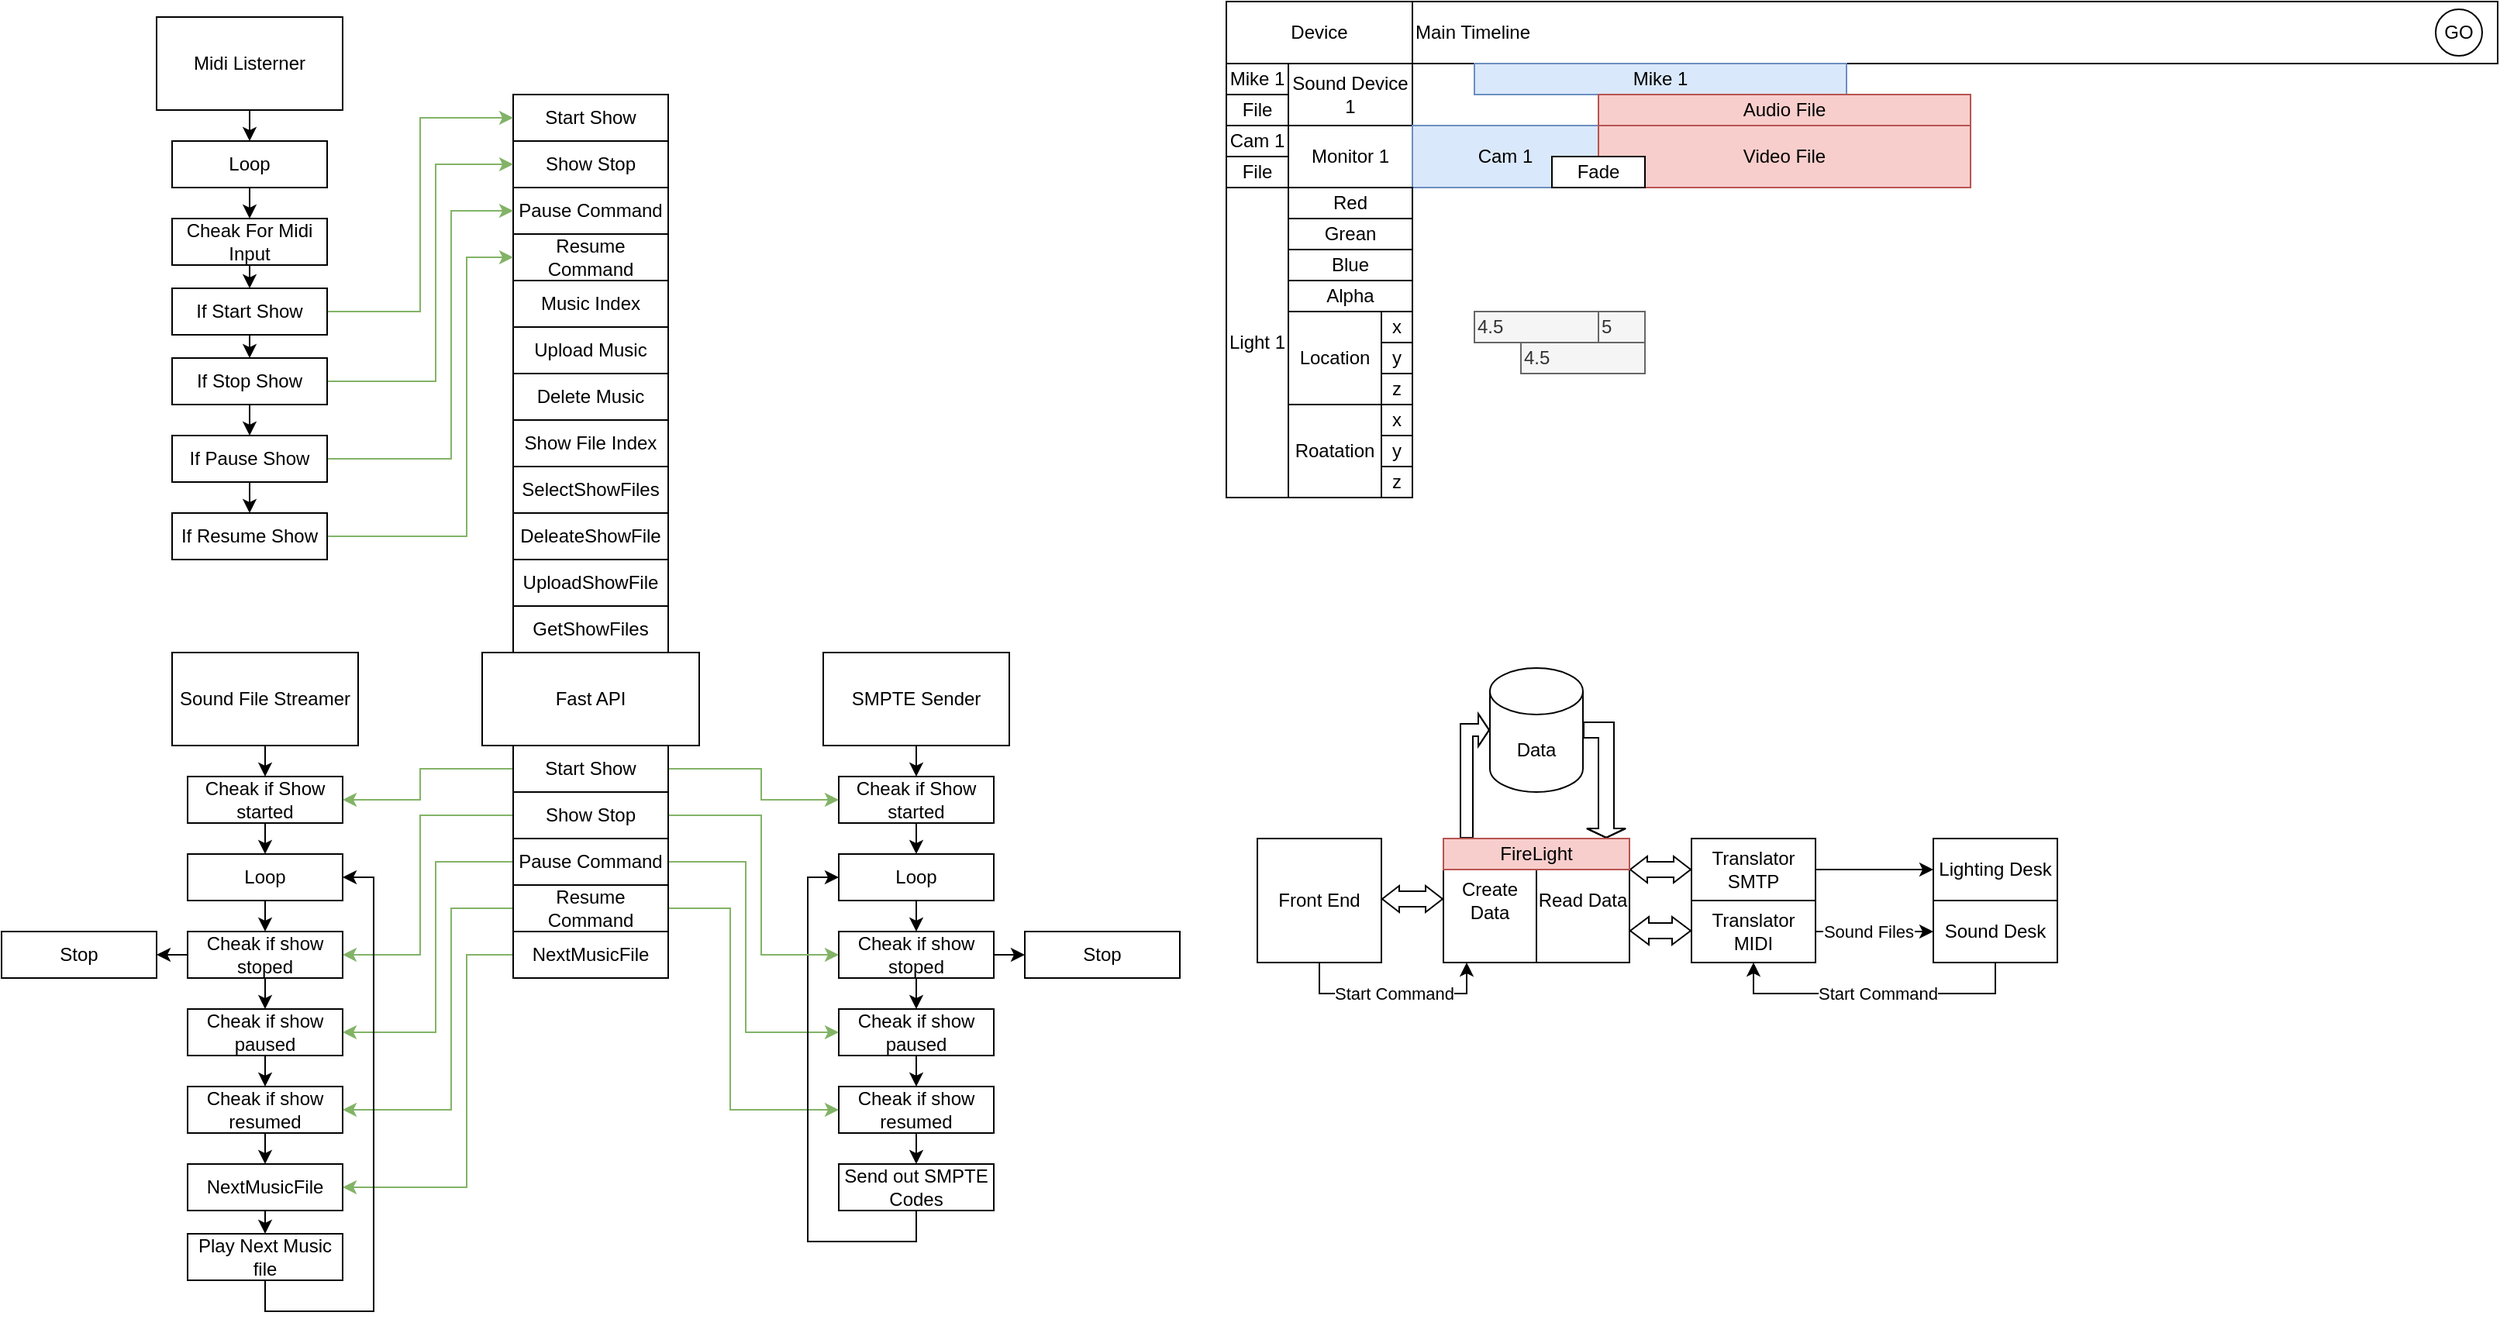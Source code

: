 <mxfile version="17.4.6" type="github">
  <diagram name="Page-1" id="9f46799a-70d6-7492-0946-bef42562c5a5">
    <mxGraphModel dx="2723" dy="999" grid="1" gridSize="10" guides="1" tooltips="1" connect="1" arrows="1" fold="1" page="1" pageScale="1" pageWidth="827" pageHeight="1169" background="none" math="0" shadow="0">
      <root>
        <mxCell id="0" />
        <mxCell id="1" parent="0" />
        <mxCell id="CXYNX2Z-e5O-b_u5d9tL-1" value="&lt;div&gt;Main Timeline&lt;br&gt;&lt;/div&gt;" style="rounded=0;whiteSpace=wrap;html=1;align=left;" parent="1" vertex="1">
          <mxGeometry x="120" width="700" height="40" as="geometry" />
        </mxCell>
        <mxCell id="CXYNX2Z-e5O-b_u5d9tL-2" value="Mike 1" style="rounded=0;whiteSpace=wrap;html=1;fillColor=#dae8fc;strokeColor=#6c8ebf;" parent="1" vertex="1">
          <mxGeometry x="160" y="40" width="240" height="20" as="geometry" />
        </mxCell>
        <mxCell id="CXYNX2Z-e5O-b_u5d9tL-3" value="&lt;div&gt;Device&lt;/div&gt;" style="rounded=0;whiteSpace=wrap;html=1;" parent="1" vertex="1">
          <mxGeometry width="120" height="40" as="geometry" />
        </mxCell>
        <mxCell id="CXYNX2Z-e5O-b_u5d9tL-4" value="Sound Device 1" style="rounded=0;whiteSpace=wrap;html=1;align=center;" parent="1" vertex="1">
          <mxGeometry x="40" y="40" width="80" height="40" as="geometry" />
        </mxCell>
        <mxCell id="CXYNX2Z-e5O-b_u5d9tL-5" value="Monitor 1" style="rounded=0;whiteSpace=wrap;html=1;align=center;" parent="1" vertex="1">
          <mxGeometry x="40" y="80" width="80" height="40" as="geometry" />
        </mxCell>
        <mxCell id="CXYNX2Z-e5O-b_u5d9tL-6" value="Cam 1" style="rounded=0;whiteSpace=wrap;html=1;fillColor=#dae8fc;strokeColor=#6c8ebf;" parent="1" vertex="1">
          <mxGeometry x="120" y="80" width="120" height="40" as="geometry" />
        </mxCell>
        <mxCell id="CXYNX2Z-e5O-b_u5d9tL-7" value="Light 1" style="rounded=0;whiteSpace=wrap;html=1;" parent="1" vertex="1">
          <mxGeometry y="120" width="40" height="200" as="geometry" />
        </mxCell>
        <mxCell id="CXYNX2Z-e5O-b_u5d9tL-8" value="&lt;div&gt;Red&lt;/div&gt;" style="rounded=0;whiteSpace=wrap;html=1;" parent="1" vertex="1">
          <mxGeometry x="40" y="120" width="80" height="20" as="geometry" />
        </mxCell>
        <mxCell id="CXYNX2Z-e5O-b_u5d9tL-9" value="Grean" style="rounded=0;whiteSpace=wrap;html=1;" parent="1" vertex="1">
          <mxGeometry x="40" y="140" width="80" height="20" as="geometry" />
        </mxCell>
        <mxCell id="CXYNX2Z-e5O-b_u5d9tL-10" value="Blue" style="rounded=0;whiteSpace=wrap;html=1;" parent="1" vertex="1">
          <mxGeometry x="40" y="160" width="80" height="20" as="geometry" />
        </mxCell>
        <mxCell id="CXYNX2Z-e5O-b_u5d9tL-11" value="Alpha" style="rounded=0;whiteSpace=wrap;html=1;" parent="1" vertex="1">
          <mxGeometry x="40" y="180" width="80" height="20" as="geometry" />
        </mxCell>
        <mxCell id="CXYNX2Z-e5O-b_u5d9tL-12" value="&lt;div&gt;x&lt;/div&gt;" style="rounded=0;whiteSpace=wrap;html=1;" parent="1" vertex="1">
          <mxGeometry x="100" y="200" width="20" height="20" as="geometry" />
        </mxCell>
        <mxCell id="CXYNX2Z-e5O-b_u5d9tL-13" value="y" style="rounded=0;whiteSpace=wrap;html=1;" parent="1" vertex="1">
          <mxGeometry x="100" y="220" width="20" height="20" as="geometry" />
        </mxCell>
        <mxCell id="CXYNX2Z-e5O-b_u5d9tL-14" value="z" style="rounded=0;whiteSpace=wrap;html=1;" parent="1" vertex="1">
          <mxGeometry x="100" y="240" width="20" height="20" as="geometry" />
        </mxCell>
        <mxCell id="CXYNX2Z-e5O-b_u5d9tL-15" value="Location" style="rounded=0;whiteSpace=wrap;html=1;" parent="1" vertex="1">
          <mxGeometry x="40" y="200" width="60" height="60" as="geometry" />
        </mxCell>
        <mxCell id="CXYNX2Z-e5O-b_u5d9tL-16" value="Roatation" style="rounded=0;whiteSpace=wrap;html=1;" parent="1" vertex="1">
          <mxGeometry x="40" y="260" width="60" height="60" as="geometry" />
        </mxCell>
        <mxCell id="CXYNX2Z-e5O-b_u5d9tL-17" value="&lt;div&gt;x&lt;/div&gt;" style="rounded=0;whiteSpace=wrap;html=1;" parent="1" vertex="1">
          <mxGeometry x="100" y="260" width="20" height="20" as="geometry" />
        </mxCell>
        <mxCell id="CXYNX2Z-e5O-b_u5d9tL-18" value="y" style="rounded=0;whiteSpace=wrap;html=1;" parent="1" vertex="1">
          <mxGeometry x="100" y="280" width="20" height="20" as="geometry" />
        </mxCell>
        <mxCell id="CXYNX2Z-e5O-b_u5d9tL-19" value="z" style="rounded=0;whiteSpace=wrap;html=1;" parent="1" vertex="1">
          <mxGeometry x="100" y="300" width="20" height="20" as="geometry" />
        </mxCell>
        <mxCell id="CXYNX2Z-e5O-b_u5d9tL-20" value="&lt;div align=&quot;left&quot;&gt;4.5&lt;/div&gt;" style="rounded=0;whiteSpace=wrap;html=1;labelBorderColor=none;align=left;fillColor=#f5f5f5;fontColor=#333333;strokeColor=#666666;" parent="1" vertex="1">
          <mxGeometry x="160" y="200" width="80" height="20" as="geometry" />
        </mxCell>
        <mxCell id="CXYNX2Z-e5O-b_u5d9tL-21" value="5" style="rounded=0;whiteSpace=wrap;html=1;labelBorderColor=none;align=left;fillColor=#f5f5f5;fontColor=#333333;strokeColor=#666666;" parent="1" vertex="1">
          <mxGeometry x="240" y="200" width="30" height="20" as="geometry" />
        </mxCell>
        <mxCell id="CXYNX2Z-e5O-b_u5d9tL-22" value="&lt;div align=&quot;left&quot;&gt;4.5&lt;/div&gt;" style="rounded=0;whiteSpace=wrap;html=1;labelBorderColor=none;align=left;fillColor=#f5f5f5;fontColor=#333333;strokeColor=#666666;" parent="1" vertex="1">
          <mxGeometry x="190" y="220" width="80" height="20" as="geometry" />
        </mxCell>
        <mxCell id="CXYNX2Z-e5O-b_u5d9tL-23" value="GO" style="ellipse;whiteSpace=wrap;html=1;aspect=fixed;labelBorderColor=none;" parent="1" vertex="1">
          <mxGeometry x="780" y="5" width="30" height="30" as="geometry" />
        </mxCell>
        <mxCell id="CXYNX2Z-e5O-b_u5d9tL-24" value="Mike 1" style="rounded=0;whiteSpace=wrap;html=1;" parent="1" vertex="1">
          <mxGeometry y="40" width="40" height="20" as="geometry" />
        </mxCell>
        <mxCell id="CXYNX2Z-e5O-b_u5d9tL-25" value="File" style="rounded=0;whiteSpace=wrap;html=1;" parent="1" vertex="1">
          <mxGeometry y="60" width="40" height="20" as="geometry" />
        </mxCell>
        <mxCell id="CXYNX2Z-e5O-b_u5d9tL-26" value="Cam 1" style="rounded=0;whiteSpace=wrap;html=1;" parent="1" vertex="1">
          <mxGeometry y="80" width="40" height="20" as="geometry" />
        </mxCell>
        <mxCell id="CXYNX2Z-e5O-b_u5d9tL-27" value="File" style="rounded=0;whiteSpace=wrap;html=1;labelBorderColor=none;" parent="1" vertex="1">
          <mxGeometry y="100" width="40" height="20" as="geometry" />
        </mxCell>
        <mxCell id="CXYNX2Z-e5O-b_u5d9tL-28" value="Video File" style="rounded=0;whiteSpace=wrap;html=1;fillColor=#f8cecc;strokeColor=#b85450;" parent="1" vertex="1">
          <mxGeometry x="240" y="80" width="240" height="40" as="geometry" />
        </mxCell>
        <mxCell id="CXYNX2Z-e5O-b_u5d9tL-29" value="Audio File" style="rounded=0;whiteSpace=wrap;html=1;fillColor=#f8cecc;strokeColor=#b85450;" parent="1" vertex="1">
          <mxGeometry x="240" y="60" width="240" height="20" as="geometry" />
        </mxCell>
        <mxCell id="CXYNX2Z-e5O-b_u5d9tL-30" value="Fade" style="rounded=0;whiteSpace=wrap;html=1;labelBorderColor=none;" parent="1" vertex="1">
          <mxGeometry x="210" y="100" width="60" height="20" as="geometry" />
        </mxCell>
        <mxCell id="CXYNX2Z-e5O-b_u5d9tL-34" value="Front End" style="rounded=0;whiteSpace=wrap;html=1;" parent="1" vertex="1">
          <mxGeometry x="20" y="540" width="80" height="80" as="geometry" />
        </mxCell>
        <mxCell id="CXYNX2Z-e5O-b_u5d9tL-35" value="Data" style="shape=cylinder3;whiteSpace=wrap;html=1;boundedLbl=1;backgroundOutline=1;size=15;" parent="1" vertex="1">
          <mxGeometry x="170" y="430" width="60" height="80" as="geometry" />
        </mxCell>
        <mxCell id="UPubosHkuK7zSJsUa524-5" style="edgeStyle=orthogonalEdgeStyle;rounded=0;orthogonalLoop=1;jettySize=auto;html=1;exitX=1;exitY=0.5;exitDx=0;exitDy=0;entryX=0;entryY=0.5;entryDx=0;entryDy=0;" edge="1" parent="1" source="CXYNX2Z-e5O-b_u5d9tL-36" target="UPubosHkuK7zSJsUa524-3">
          <mxGeometry relative="1" as="geometry" />
        </mxCell>
        <mxCell id="CXYNX2Z-e5O-b_u5d9tL-36" value="&lt;div&gt;Translator&lt;/div&gt;&lt;div&gt;SMTP&lt;br&gt;&lt;/div&gt;" style="rounded=0;whiteSpace=wrap;html=1;" parent="1" vertex="1">
          <mxGeometry x="300" y="540" width="80" height="40" as="geometry" />
        </mxCell>
        <mxCell id="CXYNX2Z-e5O-b_u5d9tL-37" value="&lt;div&gt;Translator&lt;/div&gt;&lt;div&gt;MIDI&lt;br&gt;&lt;/div&gt;" style="rounded=0;whiteSpace=wrap;html=1;" parent="1" vertex="1">
          <mxGeometry x="300" y="580" width="80" height="40" as="geometry" />
        </mxCell>
        <mxCell id="CXYNX2Z-e5O-b_u5d9tL-38" value="" style="shape=flexArrow;endArrow=classic;startArrow=classic;html=1;rounded=0;exitX=1;exitY=0.25;exitDx=0;exitDy=0;entryX=0;entryY=0.5;entryDx=0;entryDy=0;endWidth=6;endSize=3.33;startWidth=6;startSize=3.33;" parent="1" target="CXYNX2Z-e5O-b_u5d9tL-36" edge="1">
          <mxGeometry width="100" height="100" relative="1" as="geometry">
            <mxPoint x="260" y="560" as="sourcePoint" />
            <mxPoint x="290" y="620" as="targetPoint" />
          </mxGeometry>
        </mxCell>
        <mxCell id="CXYNX2Z-e5O-b_u5d9tL-39" value="" style="shape=flexArrow;endArrow=classic;startArrow=classic;html=1;rounded=0;exitX=1;exitY=0.25;exitDx=0;exitDy=0;entryX=0;entryY=0.5;entryDx=0;entryDy=0;endWidth=7;endSize=3.67;startWidth=7;startSize=3.67;" parent="1" edge="1">
          <mxGeometry width="100" height="100" relative="1" as="geometry">
            <mxPoint x="260" y="599.5" as="sourcePoint" />
            <mxPoint x="300" y="599.5" as="targetPoint" />
          </mxGeometry>
        </mxCell>
        <mxCell id="CXYNX2Z-e5O-b_u5d9tL-44" value="" style="shape=flexArrow;endArrow=classic;startArrow=classic;html=1;rounded=0;exitX=1;exitY=0.25;exitDx=0;exitDy=0;entryX=0;entryY=0.5;entryDx=0;entryDy=0;endWidth=6;endSize=3.33;startWidth=6;startSize=3.33;" parent="1" edge="1">
          <mxGeometry width="100" height="100" relative="1" as="geometry">
            <mxPoint x="100" y="579" as="sourcePoint" />
            <mxPoint x="140" y="579" as="targetPoint" />
          </mxGeometry>
        </mxCell>
        <mxCell id="UPubosHkuK7zSJsUa524-3" value="Lighting Desk" style="rounded=0;whiteSpace=wrap;html=1;" vertex="1" parent="1">
          <mxGeometry x="456" y="540" width="80" height="40" as="geometry" />
        </mxCell>
        <mxCell id="UPubosHkuK7zSJsUa524-4" value="Sound Desk" style="rounded=0;whiteSpace=wrap;html=1;" vertex="1" parent="1">
          <mxGeometry x="456" y="580" width="80" height="40" as="geometry" />
        </mxCell>
        <mxCell id="UPubosHkuK7zSJsUa524-9" style="edgeStyle=orthogonalEdgeStyle;rounded=0;orthogonalLoop=1;jettySize=auto;html=1;exitX=0.5;exitY=1;exitDx=0;exitDy=0;entryX=0.5;entryY=1;entryDx=0;entryDy=0;" edge="1" parent="1" source="UPubosHkuK7zSJsUa524-4" target="CXYNX2Z-e5O-b_u5d9tL-37">
          <mxGeometry relative="1" as="geometry">
            <mxPoint x="390" y="610" as="sourcePoint" />
            <mxPoint x="450" y="610" as="targetPoint" />
          </mxGeometry>
        </mxCell>
        <mxCell id="UPubosHkuK7zSJsUa524-10" value="Start Command" style="edgeLabel;html=1;align=center;verticalAlign=middle;resizable=0;points=[];" vertex="1" connectable="0" parent="UPubosHkuK7zSJsUa524-9">
          <mxGeometry x="-0.211" y="1" relative="1" as="geometry">
            <mxPoint x="-19" y="-1" as="offset" />
          </mxGeometry>
        </mxCell>
        <mxCell id="UPubosHkuK7zSJsUa524-13" value="" style="endArrow=classic;html=1;rounded=0;exitX=0.5;exitY=1;exitDx=0;exitDy=0;entryX=0.5;entryY=1;entryDx=0;entryDy=0;" edge="1" parent="1" source="CXYNX2Z-e5O-b_u5d9tL-34">
          <mxGeometry relative="1" as="geometry">
            <mxPoint x="360" y="480" as="sourcePoint" />
            <mxPoint x="155" y="620" as="targetPoint" />
            <Array as="points">
              <mxPoint x="60" y="640" />
              <mxPoint x="155" y="640" />
            </Array>
          </mxGeometry>
        </mxCell>
        <mxCell id="UPubosHkuK7zSJsUa524-14" value="Start Command" style="edgeLabel;resizable=0;html=1;align=center;verticalAlign=middle;" connectable="0" vertex="1" parent="UPubosHkuK7zSJsUa524-13">
          <mxGeometry relative="1" as="geometry" />
        </mxCell>
        <mxCell id="UPubosHkuK7zSJsUa524-16" value="Create Data" style="rounded=0;whiteSpace=wrap;html=1;" vertex="1" parent="1">
          <mxGeometry x="140" y="540" width="60" height="80" as="geometry" />
        </mxCell>
        <mxCell id="UPubosHkuK7zSJsUa524-17" value="Read Data" style="rounded=0;whiteSpace=wrap;html=1;" vertex="1" parent="1">
          <mxGeometry x="200" y="540" width="60" height="80" as="geometry" />
        </mxCell>
        <mxCell id="UPubosHkuK7zSJsUa524-18" value="" style="shape=flexArrow;endArrow=classic;html=1;rounded=0;exitX=0.25;exitY=0;exitDx=0;exitDy=0;entryX=0;entryY=0.5;entryDx=0;entryDy=0;entryPerimeter=0;endWidth=12;endSize=2;width=8;" edge="1" parent="1" source="UPubosHkuK7zSJsUa524-16" target="CXYNX2Z-e5O-b_u5d9tL-35">
          <mxGeometry width="50" height="50" relative="1" as="geometry">
            <mxPoint x="390" y="500" as="sourcePoint" />
            <mxPoint x="440" y="450" as="targetPoint" />
            <Array as="points">
              <mxPoint x="155" y="470" />
            </Array>
          </mxGeometry>
        </mxCell>
        <mxCell id="UPubosHkuK7zSJsUa524-20" value="" style="shape=flexArrow;endArrow=classic;html=1;rounded=0;entryX=0.75;entryY=0;entryDx=0;entryDy=0;endWidth=14;endSize=1.67;width=10;exitX=1;exitY=0.5;exitDx=0;exitDy=0;exitPerimeter=0;" edge="1" parent="1" source="CXYNX2Z-e5O-b_u5d9tL-35" target="UPubosHkuK7zSJsUa524-17">
          <mxGeometry width="50" height="50" relative="1" as="geometry">
            <mxPoint x="320" y="450" as="sourcePoint" />
            <mxPoint x="180" y="480" as="targetPoint" />
            <Array as="points">
              <mxPoint x="245" y="470" />
            </Array>
          </mxGeometry>
        </mxCell>
        <mxCell id="UPubosHkuK7zSJsUa524-21" value="FireLight" style="rounded=0;whiteSpace=wrap;html=1;fillColor=#f8cecc;strokeColor=#b85450;" vertex="1" parent="1">
          <mxGeometry x="140" y="540" width="120" height="20" as="geometry" />
        </mxCell>
        <mxCell id="UPubosHkuK7zSJsUa524-23" style="edgeStyle=orthogonalEdgeStyle;rounded=0;orthogonalLoop=1;jettySize=auto;html=1;exitX=1;exitY=0.5;exitDx=0;exitDy=0;entryX=0;entryY=0.5;entryDx=0;entryDy=0;" edge="1" parent="1" source="CXYNX2Z-e5O-b_u5d9tL-37" target="UPubosHkuK7zSJsUa524-4">
          <mxGeometry relative="1" as="geometry">
            <mxPoint x="490" y="630" as="sourcePoint" />
            <mxPoint x="350" y="630" as="targetPoint" />
          </mxGeometry>
        </mxCell>
        <mxCell id="UPubosHkuK7zSJsUa524-24" value="Sound Files" style="edgeLabel;html=1;align=center;verticalAlign=middle;resizable=0;points=[];" vertex="1" connectable="0" parent="UPubosHkuK7zSJsUa524-23">
          <mxGeometry x="-0.211" y="1" relative="1" as="geometry">
            <mxPoint x="4" y="1" as="offset" />
          </mxGeometry>
        </mxCell>
        <mxCell id="UPubosHkuK7zSJsUa524-70" value="Fast API" style="rounded=0;whiteSpace=wrap;html=1;" vertex="1" parent="1">
          <mxGeometry x="-480" y="420" width="140" height="60" as="geometry" />
        </mxCell>
        <mxCell id="UPubosHkuK7zSJsUa524-80" style="edgeStyle=orthogonalEdgeStyle;rounded=0;orthogonalLoop=1;jettySize=auto;html=1;exitX=1;exitY=0.5;exitDx=0;exitDy=0;entryX=0;entryY=0.5;entryDx=0;entryDy=0;fillColor=#d5e8d4;strokeColor=#82b366;" edge="1" parent="1" source="UPubosHkuK7zSJsUa524-71" target="UPubosHkuK7zSJsUa524-79">
          <mxGeometry relative="1" as="geometry">
            <Array as="points">
              <mxPoint x="-300" y="495" />
              <mxPoint x="-300" y="515" />
            </Array>
          </mxGeometry>
        </mxCell>
        <mxCell id="UPubosHkuK7zSJsUa524-134" style="edgeStyle=orthogonalEdgeStyle;rounded=0;orthogonalLoop=1;jettySize=auto;html=1;exitX=0;exitY=0.5;exitDx=0;exitDy=0;entryX=1;entryY=0.5;entryDx=0;entryDy=0;fillColor=#d5e8d4;strokeColor=#82b366;" edge="1" parent="1" source="UPubosHkuK7zSJsUa524-71" target="UPubosHkuK7zSJsUa524-119">
          <mxGeometry relative="1" as="geometry">
            <Array as="points">
              <mxPoint x="-520" y="495" />
              <mxPoint x="-520" y="515" />
            </Array>
          </mxGeometry>
        </mxCell>
        <mxCell id="UPubosHkuK7zSJsUa524-71" value="Start Show" style="rounded=0;whiteSpace=wrap;html=1;" vertex="1" parent="1">
          <mxGeometry x="-460" y="480" width="100" height="30" as="geometry" />
        </mxCell>
        <mxCell id="UPubosHkuK7zSJsUa524-98" style="edgeStyle=orthogonalEdgeStyle;rounded=0;orthogonalLoop=1;jettySize=auto;html=1;exitX=1;exitY=0.5;exitDx=0;exitDy=0;entryX=0;entryY=0.5;entryDx=0;entryDy=0;fillColor=#d5e8d4;strokeColor=#82b366;" edge="1" parent="1" source="UPubosHkuK7zSJsUa524-72" target="UPubosHkuK7zSJsUa524-94">
          <mxGeometry relative="1" as="geometry">
            <Array as="points">
              <mxPoint x="-310" y="555" />
              <mxPoint x="-310" y="665" />
            </Array>
          </mxGeometry>
        </mxCell>
        <mxCell id="UPubosHkuK7zSJsUa524-136" style="edgeStyle=orthogonalEdgeStyle;rounded=0;orthogonalLoop=1;jettySize=auto;html=1;exitX=0;exitY=0.5;exitDx=0;exitDy=0;entryX=1;entryY=0.5;entryDx=0;entryDy=0;fillColor=#d5e8d4;strokeColor=#82b366;" edge="1" parent="1" source="UPubosHkuK7zSJsUa524-72" target="UPubosHkuK7zSJsUa524-128">
          <mxGeometry relative="1" as="geometry">
            <Array as="points">
              <mxPoint x="-510" y="555" />
              <mxPoint x="-510" y="665" />
            </Array>
          </mxGeometry>
        </mxCell>
        <mxCell id="UPubosHkuK7zSJsUa524-72" value="Pause Command" style="rounded=0;whiteSpace=wrap;html=1;" vertex="1" parent="1">
          <mxGeometry x="-460" y="540" width="100" height="30" as="geometry" />
        </mxCell>
        <mxCell id="UPubosHkuK7zSJsUa524-113" style="edgeStyle=orthogonalEdgeStyle;rounded=0;orthogonalLoop=1;jettySize=auto;html=1;exitX=1;exitY=0.5;exitDx=0;exitDy=0;entryX=0;entryY=0.5;entryDx=0;entryDy=0;fillColor=#d5e8d4;strokeColor=#82b366;" edge="1" parent="1" source="UPubosHkuK7zSJsUa524-73" target="UPubosHkuK7zSJsUa524-110">
          <mxGeometry relative="1" as="geometry">
            <Array as="points">
              <mxPoint x="-320" y="585" />
              <mxPoint x="-320" y="715" />
            </Array>
          </mxGeometry>
        </mxCell>
        <mxCell id="UPubosHkuK7zSJsUa524-137" style="edgeStyle=orthogonalEdgeStyle;rounded=0;orthogonalLoop=1;jettySize=auto;html=1;exitX=0;exitY=0.5;exitDx=0;exitDy=0;entryX=1;entryY=0.5;entryDx=0;entryDy=0;fillColor=#d5e8d4;strokeColor=#82b366;" edge="1" parent="1" source="UPubosHkuK7zSJsUa524-73" target="UPubosHkuK7zSJsUa524-131">
          <mxGeometry relative="1" as="geometry">
            <Array as="points">
              <mxPoint x="-500" y="585" />
              <mxPoint x="-500" y="715" />
            </Array>
          </mxGeometry>
        </mxCell>
        <mxCell id="UPubosHkuK7zSJsUa524-73" value="Resume Command" style="rounded=0;whiteSpace=wrap;html=1;" vertex="1" parent="1">
          <mxGeometry x="-460" y="570" width="100" height="30" as="geometry" />
        </mxCell>
        <mxCell id="UPubosHkuK7zSJsUa524-81" style="edgeStyle=orthogonalEdgeStyle;rounded=0;orthogonalLoop=1;jettySize=auto;html=1;exitX=0.5;exitY=1;exitDx=0;exitDy=0;entryX=0.5;entryY=0;entryDx=0;entryDy=0;" edge="1" parent="1" source="UPubosHkuK7zSJsUa524-75" target="UPubosHkuK7zSJsUa524-79">
          <mxGeometry relative="1" as="geometry" />
        </mxCell>
        <mxCell id="UPubosHkuK7zSJsUa524-75" value="SMPTE Sender" style="rounded=0;whiteSpace=wrap;html=1;" vertex="1" parent="1">
          <mxGeometry x="-260" y="420" width="120" height="60" as="geometry" />
        </mxCell>
        <mxCell id="UPubosHkuK7zSJsUa524-83" style="edgeStyle=orthogonalEdgeStyle;rounded=0;orthogonalLoop=1;jettySize=auto;html=1;exitX=0.5;exitY=1;exitDx=0;exitDy=0;entryX=0.5;entryY=0;entryDx=0;entryDy=0;" edge="1" parent="1" source="UPubosHkuK7zSJsUa524-79">
          <mxGeometry relative="1" as="geometry">
            <mxPoint x="-200" y="550" as="targetPoint" />
          </mxGeometry>
        </mxCell>
        <mxCell id="UPubosHkuK7zSJsUa524-79" value="Cheak if Show started" style="rounded=0;whiteSpace=wrap;html=1;" vertex="1" parent="1">
          <mxGeometry x="-250" y="500" width="100" height="30" as="geometry" />
        </mxCell>
        <mxCell id="UPubosHkuK7zSJsUa524-93" style="edgeStyle=orthogonalEdgeStyle;rounded=0;orthogonalLoop=1;jettySize=auto;html=1;exitX=0.5;exitY=1;exitDx=0;exitDy=0;entryX=0.5;entryY=0;entryDx=0;entryDy=0;" edge="1" parent="1" source="UPubosHkuK7zSJsUa524-89" target="UPubosHkuK7zSJsUa524-92">
          <mxGeometry relative="1" as="geometry" />
        </mxCell>
        <mxCell id="UPubosHkuK7zSJsUa524-89" value="Loop" style="rounded=0;whiteSpace=wrap;html=1;" vertex="1" parent="1">
          <mxGeometry x="-250" y="550" width="100" height="30" as="geometry" />
        </mxCell>
        <mxCell id="UPubosHkuK7zSJsUa524-96" style="edgeStyle=orthogonalEdgeStyle;rounded=0;orthogonalLoop=1;jettySize=auto;html=1;exitX=0.5;exitY=1;exitDx=0;exitDy=0;entryX=0;entryY=0.5;entryDx=0;entryDy=0;" edge="1" parent="1" source="UPubosHkuK7zSJsUa524-90" target="UPubosHkuK7zSJsUa524-89">
          <mxGeometry relative="1" as="geometry" />
        </mxCell>
        <mxCell id="UPubosHkuK7zSJsUa524-90" value="Send out SMPTE Codes" style="rounded=0;whiteSpace=wrap;html=1;" vertex="1" parent="1">
          <mxGeometry x="-250" y="750" width="100" height="30" as="geometry" />
        </mxCell>
        <mxCell id="UPubosHkuK7zSJsUa524-97" style="edgeStyle=orthogonalEdgeStyle;rounded=0;orthogonalLoop=1;jettySize=auto;html=1;exitX=0.5;exitY=1;exitDx=0;exitDy=0;entryX=0.5;entryY=0;entryDx=0;entryDy=0;" edge="1" parent="1" source="UPubosHkuK7zSJsUa524-92" target="UPubosHkuK7zSJsUa524-94">
          <mxGeometry relative="1" as="geometry" />
        </mxCell>
        <mxCell id="UPubosHkuK7zSJsUa524-109" style="edgeStyle=orthogonalEdgeStyle;rounded=0;orthogonalLoop=1;jettySize=auto;html=1;exitX=1;exitY=0.5;exitDx=0;exitDy=0;entryX=0;entryY=0.5;entryDx=0;entryDy=0;" edge="1" parent="1" source="UPubosHkuK7zSJsUa524-92" target="UPubosHkuK7zSJsUa524-108">
          <mxGeometry relative="1" as="geometry" />
        </mxCell>
        <mxCell id="UPubosHkuK7zSJsUa524-92" value="Cheak if show stoped" style="rounded=0;whiteSpace=wrap;html=1;" vertex="1" parent="1">
          <mxGeometry x="-250" y="600" width="100" height="30" as="geometry" />
        </mxCell>
        <mxCell id="UPubosHkuK7zSJsUa524-111" style="edgeStyle=orthogonalEdgeStyle;rounded=0;orthogonalLoop=1;jettySize=auto;html=1;exitX=0.5;exitY=1;exitDx=0;exitDy=0;entryX=0.5;entryY=0;entryDx=0;entryDy=0;" edge="1" parent="1" source="UPubosHkuK7zSJsUa524-94" target="UPubosHkuK7zSJsUa524-110">
          <mxGeometry relative="1" as="geometry" />
        </mxCell>
        <mxCell id="UPubosHkuK7zSJsUa524-94" value="Cheak if show paused" style="rounded=0;whiteSpace=wrap;html=1;" vertex="1" parent="1">
          <mxGeometry x="-250" y="650" width="100" height="30" as="geometry" />
        </mxCell>
        <mxCell id="UPubosHkuK7zSJsUa524-101" style="edgeStyle=orthogonalEdgeStyle;rounded=0;orthogonalLoop=1;jettySize=auto;html=1;exitX=1;exitY=0.5;exitDx=0;exitDy=0;entryX=0;entryY=0.5;entryDx=0;entryDy=0;fillColor=#d5e8d4;strokeColor=#82b366;" edge="1" parent="1" source="UPubosHkuK7zSJsUa524-100" target="UPubosHkuK7zSJsUa524-92">
          <mxGeometry relative="1" as="geometry">
            <Array as="points">
              <mxPoint x="-300" y="525" />
              <mxPoint x="-300" y="615" />
            </Array>
          </mxGeometry>
        </mxCell>
        <mxCell id="UPubosHkuK7zSJsUa524-135" style="edgeStyle=orthogonalEdgeStyle;rounded=0;orthogonalLoop=1;jettySize=auto;html=1;exitX=0;exitY=0.5;exitDx=0;exitDy=0;entryX=1;entryY=0.5;entryDx=0;entryDy=0;fillColor=#d5e8d4;strokeColor=#82b366;" edge="1" parent="1" source="UPubosHkuK7zSJsUa524-100" target="UPubosHkuK7zSJsUa524-126">
          <mxGeometry relative="1" as="geometry">
            <Array as="points">
              <mxPoint x="-520" y="525" />
              <mxPoint x="-520" y="615" />
            </Array>
          </mxGeometry>
        </mxCell>
        <mxCell id="UPubosHkuK7zSJsUa524-100" value="Show Stop" style="rounded=0;whiteSpace=wrap;html=1;" vertex="1" parent="1">
          <mxGeometry x="-460" y="510" width="100" height="30" as="geometry" />
        </mxCell>
        <mxCell id="UPubosHkuK7zSJsUa524-108" value="Stop" style="rounded=0;whiteSpace=wrap;html=1;" vertex="1" parent="1">
          <mxGeometry x="-130" y="600" width="100" height="30" as="geometry" />
        </mxCell>
        <mxCell id="UPubosHkuK7zSJsUa524-112" style="edgeStyle=orthogonalEdgeStyle;rounded=0;orthogonalLoop=1;jettySize=auto;html=1;exitX=0.5;exitY=1;exitDx=0;exitDy=0;entryX=0.5;entryY=0;entryDx=0;entryDy=0;" edge="1" parent="1" source="UPubosHkuK7zSJsUa524-110" target="UPubosHkuK7zSJsUa524-90">
          <mxGeometry relative="1" as="geometry" />
        </mxCell>
        <mxCell id="UPubosHkuK7zSJsUa524-110" value="Cheak if show resumed" style="rounded=0;whiteSpace=wrap;html=1;" vertex="1" parent="1">
          <mxGeometry x="-250" y="700" width="100" height="30" as="geometry" />
        </mxCell>
        <mxCell id="UPubosHkuK7zSJsUa524-141" style="edgeStyle=orthogonalEdgeStyle;rounded=0;orthogonalLoop=1;jettySize=auto;html=1;exitX=0;exitY=0.5;exitDx=0;exitDy=0;entryX=1;entryY=0.5;entryDx=0;entryDy=0;fillColor=#d5e8d4;strokeColor=#82b366;" edge="1" parent="1" source="UPubosHkuK7zSJsUa524-114" target="UPubosHkuK7zSJsUa524-138">
          <mxGeometry relative="1" as="geometry">
            <Array as="points">
              <mxPoint x="-490" y="615" />
              <mxPoint x="-490" y="765" />
            </Array>
          </mxGeometry>
        </mxCell>
        <mxCell id="UPubosHkuK7zSJsUa524-114" value="NextMusicFile" style="rounded=0;whiteSpace=wrap;html=1;" vertex="1" parent="1">
          <mxGeometry x="-460" y="600" width="100" height="30" as="geometry" />
        </mxCell>
        <mxCell id="UPubosHkuK7zSJsUa524-133" style="edgeStyle=orthogonalEdgeStyle;rounded=0;orthogonalLoop=1;jettySize=auto;html=1;exitX=0.5;exitY=1;exitDx=0;exitDy=0;entryX=0.5;entryY=0;entryDx=0;entryDy=0;" edge="1" parent="1" source="UPubosHkuK7zSJsUa524-117" target="UPubosHkuK7zSJsUa524-119">
          <mxGeometry relative="1" as="geometry" />
        </mxCell>
        <mxCell id="UPubosHkuK7zSJsUa524-117" value="Sound File Streamer" style="rounded=0;whiteSpace=wrap;html=1;" vertex="1" parent="1">
          <mxGeometry x="-680" y="420" width="120" height="60" as="geometry" />
        </mxCell>
        <mxCell id="UPubosHkuK7zSJsUa524-118" style="edgeStyle=orthogonalEdgeStyle;rounded=0;orthogonalLoop=1;jettySize=auto;html=1;exitX=0.5;exitY=1;exitDx=0;exitDy=0;entryX=0.5;entryY=0;entryDx=0;entryDy=0;" edge="1" parent="1" source="UPubosHkuK7zSJsUa524-119">
          <mxGeometry relative="1" as="geometry">
            <mxPoint x="-620" y="550" as="targetPoint" />
          </mxGeometry>
        </mxCell>
        <mxCell id="UPubosHkuK7zSJsUa524-119" value="Cheak if Show started" style="rounded=0;whiteSpace=wrap;html=1;" vertex="1" parent="1">
          <mxGeometry x="-670" y="500" width="100" height="30" as="geometry" />
        </mxCell>
        <mxCell id="UPubosHkuK7zSJsUa524-120" style="edgeStyle=orthogonalEdgeStyle;rounded=0;orthogonalLoop=1;jettySize=auto;html=1;exitX=0.5;exitY=1;exitDx=0;exitDy=0;entryX=0.5;entryY=0;entryDx=0;entryDy=0;" edge="1" parent="1" source="UPubosHkuK7zSJsUa524-121" target="UPubosHkuK7zSJsUa524-126">
          <mxGeometry relative="1" as="geometry" />
        </mxCell>
        <mxCell id="UPubosHkuK7zSJsUa524-121" value="Loop" style="rounded=0;whiteSpace=wrap;html=1;" vertex="1" parent="1">
          <mxGeometry x="-670" y="550" width="100" height="30" as="geometry" />
        </mxCell>
        <mxCell id="UPubosHkuK7zSJsUa524-124" style="edgeStyle=orthogonalEdgeStyle;rounded=0;orthogonalLoop=1;jettySize=auto;html=1;exitX=0.5;exitY=1;exitDx=0;exitDy=0;entryX=0.5;entryY=0;entryDx=0;entryDy=0;" edge="1" parent="1" source="UPubosHkuK7zSJsUa524-126" target="UPubosHkuK7zSJsUa524-128">
          <mxGeometry relative="1" as="geometry" />
        </mxCell>
        <mxCell id="UPubosHkuK7zSJsUa524-125" style="edgeStyle=orthogonalEdgeStyle;rounded=0;orthogonalLoop=1;jettySize=auto;html=1;exitX=0;exitY=0.5;exitDx=0;exitDy=0;entryX=1;entryY=0.5;entryDx=0;entryDy=0;" edge="1" parent="1" source="UPubosHkuK7zSJsUa524-126" target="UPubosHkuK7zSJsUa524-129">
          <mxGeometry relative="1" as="geometry" />
        </mxCell>
        <mxCell id="UPubosHkuK7zSJsUa524-126" value="Cheak if show stoped" style="rounded=0;whiteSpace=wrap;html=1;" vertex="1" parent="1">
          <mxGeometry x="-670" y="600" width="100" height="30" as="geometry" />
        </mxCell>
        <mxCell id="UPubosHkuK7zSJsUa524-127" style="edgeStyle=orthogonalEdgeStyle;rounded=0;orthogonalLoop=1;jettySize=auto;html=1;exitX=0.5;exitY=1;exitDx=0;exitDy=0;entryX=0.5;entryY=0;entryDx=0;entryDy=0;" edge="1" parent="1" source="UPubosHkuK7zSJsUa524-128" target="UPubosHkuK7zSJsUa524-131">
          <mxGeometry relative="1" as="geometry" />
        </mxCell>
        <mxCell id="UPubosHkuK7zSJsUa524-128" value="Cheak if show paused" style="rounded=0;whiteSpace=wrap;html=1;" vertex="1" parent="1">
          <mxGeometry x="-670" y="650" width="100" height="30" as="geometry" />
        </mxCell>
        <mxCell id="UPubosHkuK7zSJsUa524-129" value="Stop" style="rounded=0;whiteSpace=wrap;html=1;" vertex="1" parent="1">
          <mxGeometry x="-790" y="600" width="100" height="30" as="geometry" />
        </mxCell>
        <mxCell id="UPubosHkuK7zSJsUa524-130" style="edgeStyle=orthogonalEdgeStyle;rounded=0;orthogonalLoop=1;jettySize=auto;html=1;exitX=0.5;exitY=1;exitDx=0;exitDy=0;entryX=0.5;entryY=0;entryDx=0;entryDy=0;" edge="1" parent="1" source="UPubosHkuK7zSJsUa524-131" target="UPubosHkuK7zSJsUa524-138">
          <mxGeometry relative="1" as="geometry">
            <mxPoint x="-620" y="750" as="targetPoint" />
          </mxGeometry>
        </mxCell>
        <mxCell id="UPubosHkuK7zSJsUa524-131" value="Cheak if show resumed" style="rounded=0;whiteSpace=wrap;html=1;" vertex="1" parent="1">
          <mxGeometry x="-670" y="700" width="100" height="30" as="geometry" />
        </mxCell>
        <mxCell id="UPubosHkuK7zSJsUa524-140" style="edgeStyle=orthogonalEdgeStyle;rounded=0;orthogonalLoop=1;jettySize=auto;html=1;exitX=0.5;exitY=1;exitDx=0;exitDy=0;entryX=0.5;entryY=0;entryDx=0;entryDy=0;" edge="1" parent="1" source="UPubosHkuK7zSJsUa524-138" target="UPubosHkuK7zSJsUa524-139">
          <mxGeometry relative="1" as="geometry" />
        </mxCell>
        <mxCell id="UPubosHkuK7zSJsUa524-138" value="NextMusicFile" style="rounded=0;whiteSpace=wrap;html=1;" vertex="1" parent="1">
          <mxGeometry x="-670" y="750" width="100" height="30" as="geometry" />
        </mxCell>
        <mxCell id="UPubosHkuK7zSJsUa524-143" style="edgeStyle=orthogonalEdgeStyle;rounded=0;orthogonalLoop=1;jettySize=auto;html=1;exitX=0.5;exitY=1;exitDx=0;exitDy=0;entryX=1;entryY=0.5;entryDx=0;entryDy=0;" edge="1" parent="1" source="UPubosHkuK7zSJsUa524-139" target="UPubosHkuK7zSJsUa524-121">
          <mxGeometry relative="1" as="geometry">
            <Array as="points">
              <mxPoint x="-620" y="845" />
              <mxPoint x="-550" y="845" />
              <mxPoint x="-550" y="565" />
            </Array>
          </mxGeometry>
        </mxCell>
        <mxCell id="UPubosHkuK7zSJsUa524-139" value="Play Next Music file" style="rounded=0;whiteSpace=wrap;html=1;" vertex="1" parent="1">
          <mxGeometry x="-670" y="795" width="100" height="30" as="geometry" />
        </mxCell>
        <mxCell id="UPubosHkuK7zSJsUa524-144" value="GetShowFiles" style="rounded=0;whiteSpace=wrap;html=1;" vertex="1" parent="1">
          <mxGeometry x="-460" y="390" width="100" height="30" as="geometry" />
        </mxCell>
        <mxCell id="UPubosHkuK7zSJsUa524-145" value="UploadShowFile" style="rounded=0;whiteSpace=wrap;html=1;" vertex="1" parent="1">
          <mxGeometry x="-460" y="360" width="100" height="30" as="geometry" />
        </mxCell>
        <mxCell id="UPubosHkuK7zSJsUa524-146" value="DeleateShowFile" style="rounded=0;whiteSpace=wrap;html=1;" vertex="1" parent="1">
          <mxGeometry x="-460" y="330" width="100" height="30" as="geometry" />
        </mxCell>
        <mxCell id="UPubosHkuK7zSJsUa524-147" value="SelectShowFiles" style="rounded=0;whiteSpace=wrap;html=1;" vertex="1" parent="1">
          <mxGeometry x="-460" y="300" width="100" height="30" as="geometry" />
        </mxCell>
        <mxCell id="UPubosHkuK7zSJsUa524-148" value="Show File Index" style="rounded=0;whiteSpace=wrap;html=1;" vertex="1" parent="1">
          <mxGeometry x="-460" y="270" width="100" height="30" as="geometry" />
        </mxCell>
        <mxCell id="UPubosHkuK7zSJsUa524-149" value="Start Show" style="rounded=0;whiteSpace=wrap;html=1;" vertex="1" parent="1">
          <mxGeometry x="-460" y="60" width="100" height="30" as="geometry" />
        </mxCell>
        <mxCell id="UPubosHkuK7zSJsUa524-150" style="edgeStyle=orthogonalEdgeStyle;rounded=0;orthogonalLoop=1;jettySize=auto;html=1;exitX=0.5;exitY=1;exitDx=0;exitDy=0;entryX=0.5;entryY=0;entryDx=0;entryDy=0;" edge="1" parent="1" source="UPubosHkuK7zSJsUa524-151" target="UPubosHkuK7zSJsUa524-153">
          <mxGeometry relative="1" as="geometry" />
        </mxCell>
        <mxCell id="UPubosHkuK7zSJsUa524-151" value="Midi Listerner" style="rounded=0;whiteSpace=wrap;html=1;" vertex="1" parent="1">
          <mxGeometry x="-690" y="10" width="120" height="60" as="geometry" />
        </mxCell>
        <mxCell id="UPubosHkuK7zSJsUa524-152" style="edgeStyle=orthogonalEdgeStyle;rounded=0;orthogonalLoop=1;jettySize=auto;html=1;exitX=0.5;exitY=1;exitDx=0;exitDy=0;entryX=0.5;entryY=0;entryDx=0;entryDy=0;" edge="1" parent="1" source="UPubosHkuK7zSJsUa524-153" target="UPubosHkuK7zSJsUa524-167">
          <mxGeometry relative="1" as="geometry">
            <mxPoint x="-630" y="140" as="targetPoint" />
          </mxGeometry>
        </mxCell>
        <mxCell id="UPubosHkuK7zSJsUa524-153" value="Loop" style="rounded=0;whiteSpace=wrap;html=1;" vertex="1" parent="1">
          <mxGeometry x="-680" y="90" width="100" height="30" as="geometry" />
        </mxCell>
        <mxCell id="UPubosHkuK7zSJsUa524-169" style="edgeStyle=orthogonalEdgeStyle;rounded=0;orthogonalLoop=1;jettySize=auto;html=1;exitX=0.5;exitY=1;exitDx=0;exitDy=0;entryX=0.5;entryY=0;entryDx=0;entryDy=0;" edge="1" parent="1" source="UPubosHkuK7zSJsUa524-167" target="UPubosHkuK7zSJsUa524-168">
          <mxGeometry relative="1" as="geometry">
            <mxPoint x="-630" y="180" as="targetPoint" />
          </mxGeometry>
        </mxCell>
        <mxCell id="UPubosHkuK7zSJsUa524-167" value="Cheak For Midi Input" style="rounded=0;whiteSpace=wrap;html=1;" vertex="1" parent="1">
          <mxGeometry x="-680" y="140" width="100" height="30" as="geometry" />
        </mxCell>
        <mxCell id="UPubosHkuK7zSJsUa524-177" style="edgeStyle=orthogonalEdgeStyle;rounded=0;orthogonalLoop=1;jettySize=auto;html=1;exitX=0.5;exitY=1;exitDx=0;exitDy=0;entryX=0.5;entryY=0;entryDx=0;entryDy=0;" edge="1" parent="1" source="UPubosHkuK7zSJsUa524-168" target="UPubosHkuK7zSJsUa524-176">
          <mxGeometry relative="1" as="geometry" />
        </mxCell>
        <mxCell id="UPubosHkuK7zSJsUa524-188" style="edgeStyle=orthogonalEdgeStyle;rounded=0;orthogonalLoop=1;jettySize=auto;html=1;exitX=1;exitY=0.5;exitDx=0;exitDy=0;entryX=0;entryY=0.5;entryDx=0;entryDy=0;fillColor=#d5e8d4;strokeColor=#82b366;" edge="1" parent="1" source="UPubosHkuK7zSJsUa524-168" target="UPubosHkuK7zSJsUa524-149">
          <mxGeometry relative="1" as="geometry" />
        </mxCell>
        <mxCell id="UPubosHkuK7zSJsUa524-168" value="If Start Show" style="rounded=0;whiteSpace=wrap;html=1;" vertex="1" parent="1">
          <mxGeometry x="-680" y="185" width="100" height="30" as="geometry" />
        </mxCell>
        <mxCell id="UPubosHkuK7zSJsUa524-172" value="Pause Command" style="rounded=0;whiteSpace=wrap;html=1;" vertex="1" parent="1">
          <mxGeometry x="-460" y="120" width="100" height="30" as="geometry" />
        </mxCell>
        <mxCell id="UPubosHkuK7zSJsUa524-173" value="Resume Command" style="rounded=0;whiteSpace=wrap;html=1;" vertex="1" parent="1">
          <mxGeometry x="-460" y="150" width="100" height="30" as="geometry" />
        </mxCell>
        <mxCell id="UPubosHkuK7zSJsUa524-174" value="Show Stop" style="rounded=0;whiteSpace=wrap;html=1;" vertex="1" parent="1">
          <mxGeometry x="-460" y="90" width="100" height="30" as="geometry" />
        </mxCell>
        <mxCell id="UPubosHkuK7zSJsUa524-180" style="edgeStyle=orthogonalEdgeStyle;rounded=0;orthogonalLoop=1;jettySize=auto;html=1;exitX=0.5;exitY=1;exitDx=0;exitDy=0;entryX=0.5;entryY=0;entryDx=0;entryDy=0;" edge="1" parent="1" source="UPubosHkuK7zSJsUa524-176" target="UPubosHkuK7zSJsUa524-179">
          <mxGeometry relative="1" as="geometry" />
        </mxCell>
        <mxCell id="UPubosHkuK7zSJsUa524-189" style="edgeStyle=orthogonalEdgeStyle;rounded=0;orthogonalLoop=1;jettySize=auto;html=1;exitX=1;exitY=0.5;exitDx=0;exitDy=0;entryX=0;entryY=0.5;entryDx=0;entryDy=0;fillColor=#d5e8d4;strokeColor=#82b366;" edge="1" parent="1" source="UPubosHkuK7zSJsUa524-176" target="UPubosHkuK7zSJsUa524-174">
          <mxGeometry relative="1" as="geometry">
            <Array as="points">
              <mxPoint x="-510" y="245" />
              <mxPoint x="-510" y="105" />
            </Array>
          </mxGeometry>
        </mxCell>
        <mxCell id="UPubosHkuK7zSJsUa524-176" value="If Stop Show" style="rounded=0;whiteSpace=wrap;html=1;" vertex="1" parent="1">
          <mxGeometry x="-680" y="230" width="100" height="30" as="geometry" />
        </mxCell>
        <mxCell id="UPubosHkuK7zSJsUa524-183" style="edgeStyle=orthogonalEdgeStyle;rounded=0;orthogonalLoop=1;jettySize=auto;html=1;exitX=0.5;exitY=1;exitDx=0;exitDy=0;entryX=0.5;entryY=0;entryDx=0;entryDy=0;" edge="1" parent="1" source="UPubosHkuK7zSJsUa524-179" target="UPubosHkuK7zSJsUa524-182">
          <mxGeometry relative="1" as="geometry" />
        </mxCell>
        <mxCell id="UPubosHkuK7zSJsUa524-190" style="edgeStyle=orthogonalEdgeStyle;rounded=0;orthogonalLoop=1;jettySize=auto;html=1;exitX=1;exitY=0.5;exitDx=0;exitDy=0;entryX=0;entryY=0.5;entryDx=0;entryDy=0;fillColor=#d5e8d4;strokeColor=#82b366;" edge="1" parent="1" source="UPubosHkuK7zSJsUa524-179" target="UPubosHkuK7zSJsUa524-172">
          <mxGeometry relative="1" as="geometry">
            <Array as="points">
              <mxPoint x="-500" y="295" />
              <mxPoint x="-500" y="135" />
            </Array>
          </mxGeometry>
        </mxCell>
        <mxCell id="UPubosHkuK7zSJsUa524-179" value="If Pause Show" style="rounded=0;whiteSpace=wrap;html=1;" vertex="1" parent="1">
          <mxGeometry x="-680" y="280" width="100" height="30" as="geometry" />
        </mxCell>
        <mxCell id="UPubosHkuK7zSJsUa524-191" style="edgeStyle=orthogonalEdgeStyle;rounded=0;orthogonalLoop=1;jettySize=auto;html=1;exitX=1;exitY=0.5;exitDx=0;exitDy=0;entryX=0;entryY=0.5;entryDx=0;entryDy=0;fillColor=#d5e8d4;strokeColor=#82b366;" edge="1" parent="1" source="UPubosHkuK7zSJsUa524-182" target="UPubosHkuK7zSJsUa524-173">
          <mxGeometry relative="1" as="geometry">
            <Array as="points">
              <mxPoint x="-490" y="345" />
              <mxPoint x="-490" y="165" />
            </Array>
          </mxGeometry>
        </mxCell>
        <mxCell id="UPubosHkuK7zSJsUa524-182" value="If Resume Show" style="rounded=0;whiteSpace=wrap;html=1;" vertex="1" parent="1">
          <mxGeometry x="-680" y="330" width="100" height="30" as="geometry" />
        </mxCell>
        <mxCell id="UPubosHkuK7zSJsUa524-185" value="Music Index" style="rounded=0;whiteSpace=wrap;html=1;" vertex="1" parent="1">
          <mxGeometry x="-460" y="180" width="100" height="30" as="geometry" />
        </mxCell>
        <mxCell id="UPubosHkuK7zSJsUa524-186" value="Upload Music" style="rounded=0;whiteSpace=wrap;html=1;" vertex="1" parent="1">
          <mxGeometry x="-460" y="210" width="100" height="30" as="geometry" />
        </mxCell>
        <mxCell id="UPubosHkuK7zSJsUa524-187" value="Delete Music" style="rounded=0;whiteSpace=wrap;html=1;" vertex="1" parent="1">
          <mxGeometry x="-460" y="240" width="100" height="30" as="geometry" />
        </mxCell>
      </root>
    </mxGraphModel>
  </diagram>
</mxfile>

